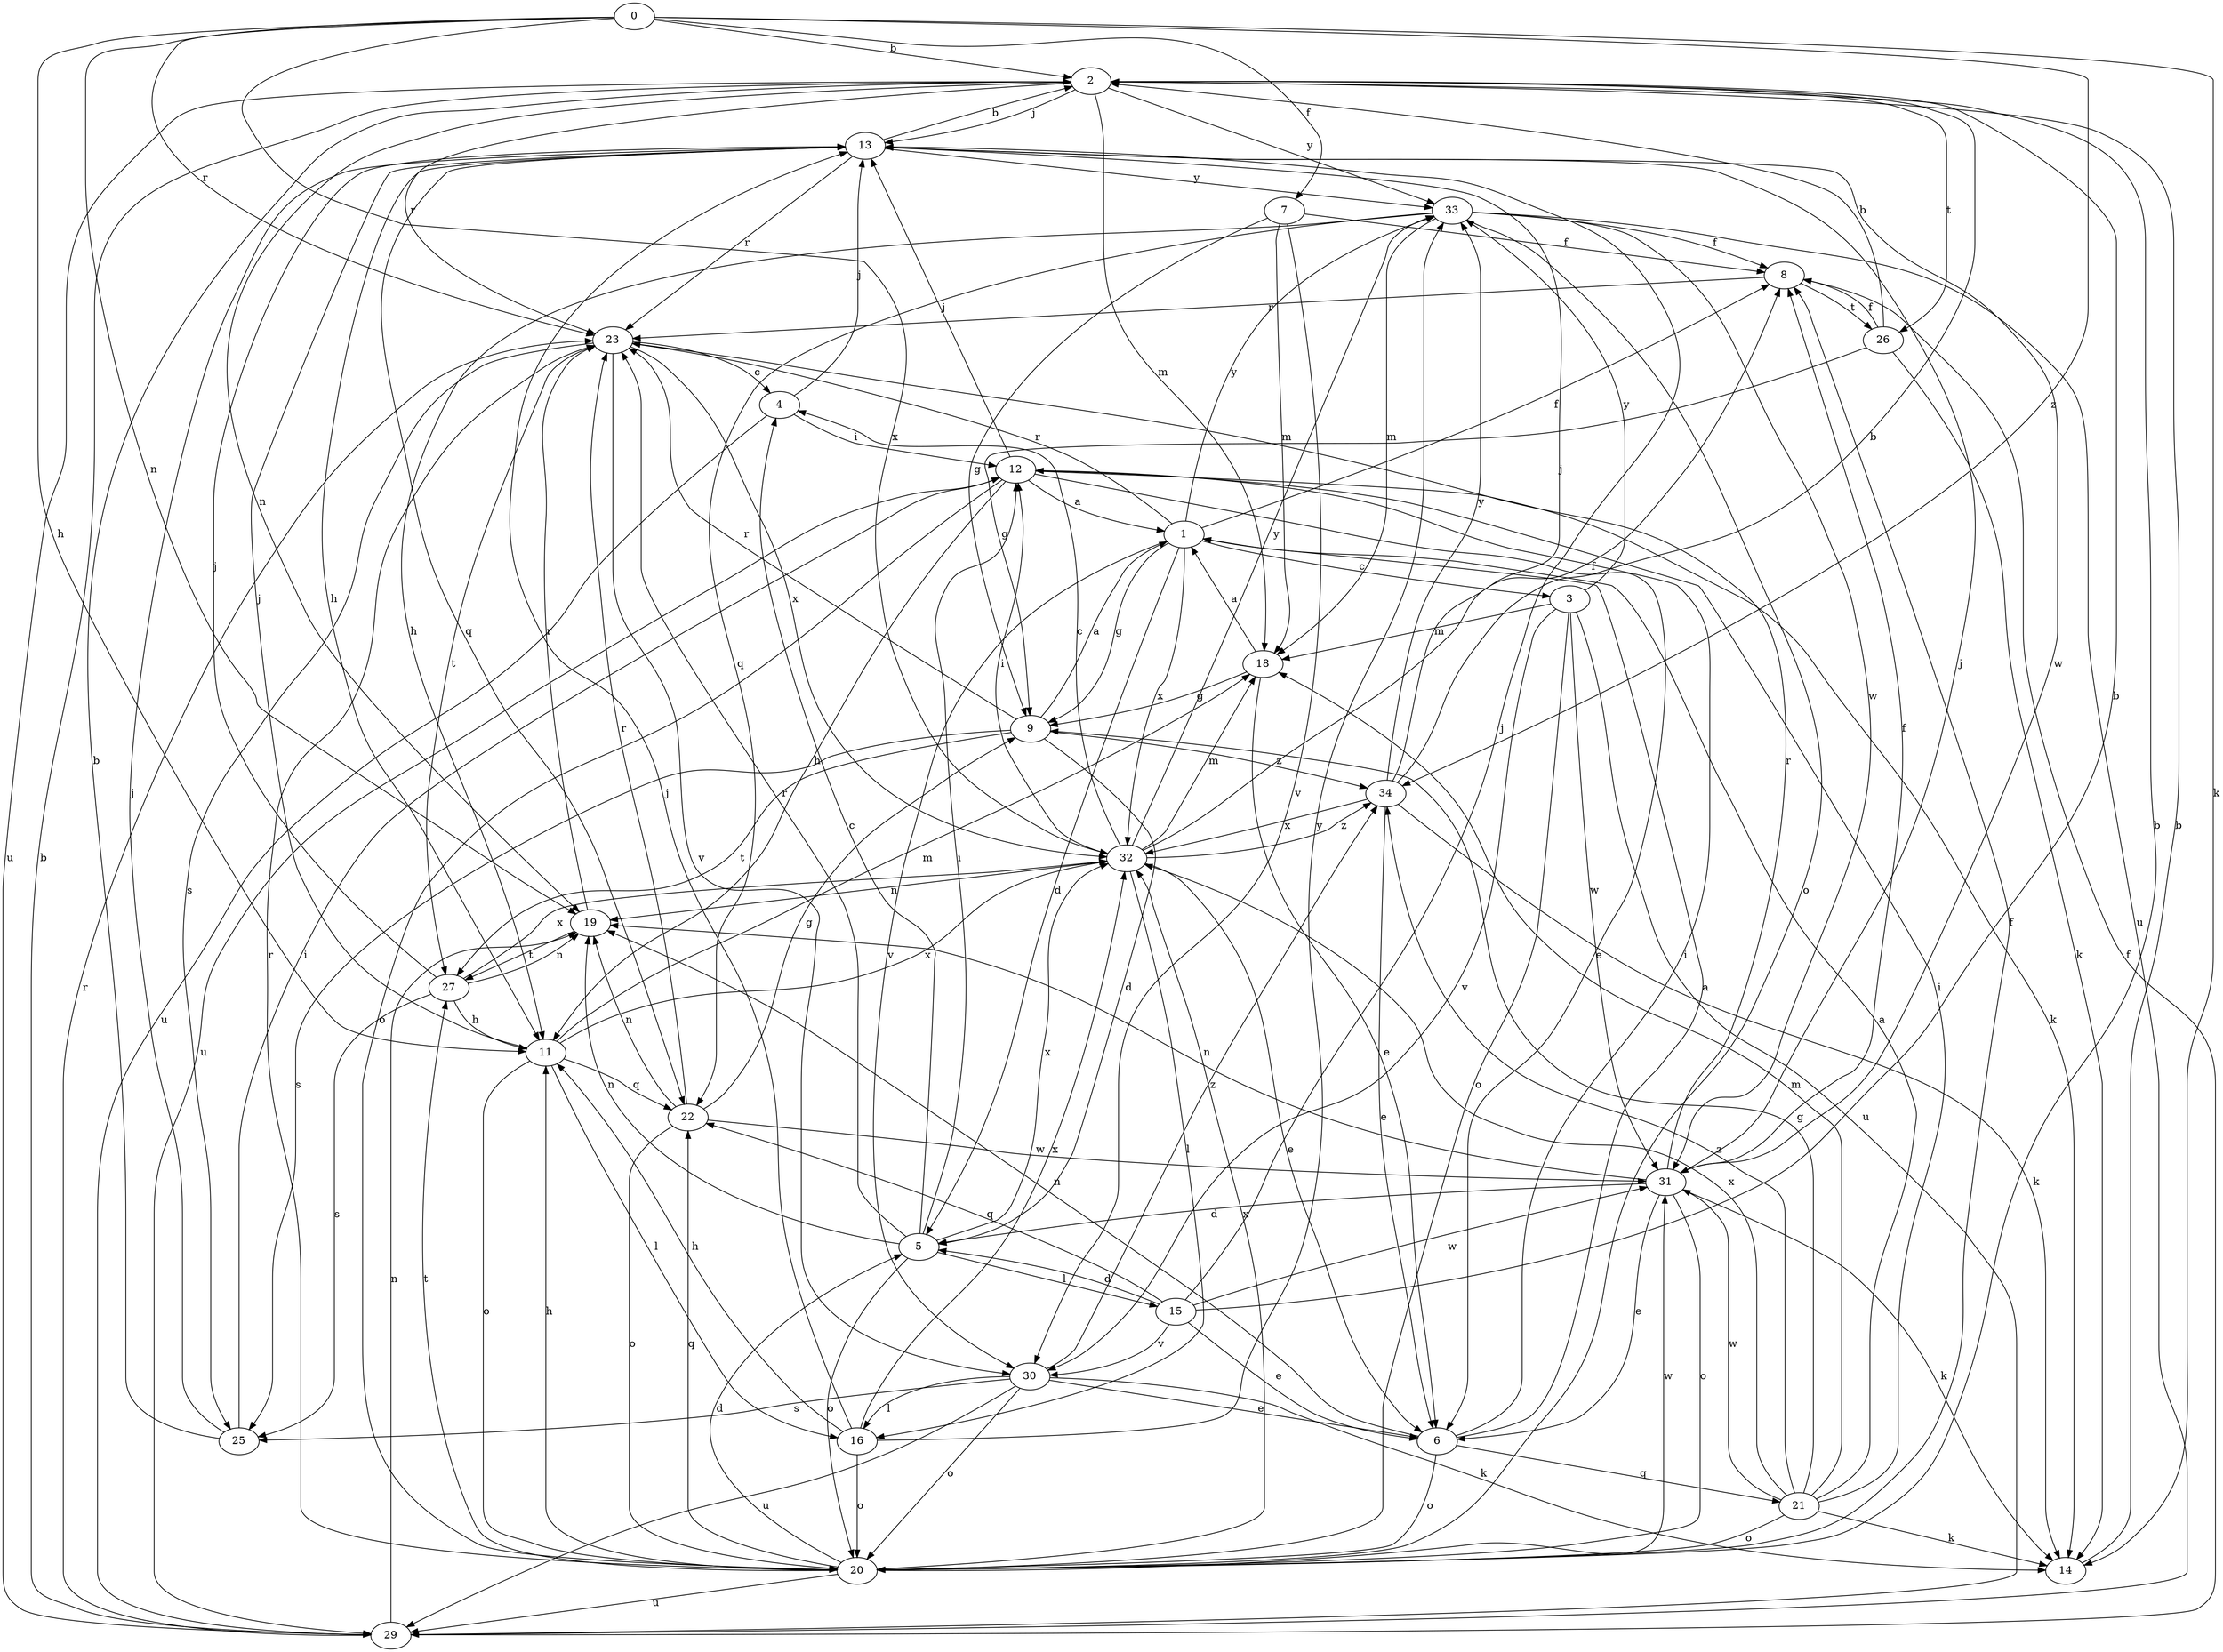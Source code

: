 strict digraph  {
0;
1;
2;
3;
4;
5;
6;
7;
8;
9;
11;
12;
13;
14;
15;
16;
18;
19;
20;
21;
22;
23;
25;
26;
27;
29;
30;
31;
32;
33;
34;
0 -> 2  [label=b];
0 -> 7  [label=f];
0 -> 11  [label=h];
0 -> 14  [label=k];
0 -> 19  [label=n];
0 -> 23  [label=r];
0 -> 32  [label=x];
0 -> 34  [label=z];
1 -> 3  [label=c];
1 -> 5  [label=d];
1 -> 8  [label=f];
1 -> 9  [label=g];
1 -> 23  [label=r];
1 -> 30  [label=v];
1 -> 32  [label=x];
1 -> 33  [label=y];
2 -> 13  [label=j];
2 -> 18  [label=m];
2 -> 19  [label=n];
2 -> 23  [label=r];
2 -> 26  [label=t];
2 -> 29  [label=u];
2 -> 33  [label=y];
3 -> 18  [label=m];
3 -> 20  [label=o];
3 -> 29  [label=u];
3 -> 30  [label=v];
3 -> 31  [label=w];
3 -> 33  [label=y];
4 -> 12  [label=i];
4 -> 13  [label=j];
4 -> 29  [label=u];
5 -> 4  [label=c];
5 -> 12  [label=i];
5 -> 15  [label=l];
5 -> 19  [label=n];
5 -> 20  [label=o];
5 -> 23  [label=r];
5 -> 32  [label=x];
6 -> 1  [label=a];
6 -> 12  [label=i];
6 -> 19  [label=n];
6 -> 20  [label=o];
6 -> 21  [label=q];
7 -> 8  [label=f];
7 -> 9  [label=g];
7 -> 18  [label=m];
7 -> 30  [label=v];
8 -> 23  [label=r];
8 -> 26  [label=t];
9 -> 1  [label=a];
9 -> 5  [label=d];
9 -> 23  [label=r];
9 -> 25  [label=s];
9 -> 27  [label=t];
9 -> 34  [label=z];
11 -> 13  [label=j];
11 -> 16  [label=l];
11 -> 18  [label=m];
11 -> 20  [label=o];
11 -> 22  [label=q];
11 -> 32  [label=x];
12 -> 1  [label=a];
12 -> 6  [label=e];
12 -> 11  [label=h];
12 -> 13  [label=j];
12 -> 14  [label=k];
12 -> 20  [label=o];
12 -> 29  [label=u];
13 -> 2  [label=b];
13 -> 11  [label=h];
13 -> 22  [label=q];
13 -> 23  [label=r];
13 -> 31  [label=w];
13 -> 33  [label=y];
14 -> 2  [label=b];
15 -> 2  [label=b];
15 -> 5  [label=d];
15 -> 6  [label=e];
15 -> 13  [label=j];
15 -> 22  [label=q];
15 -> 30  [label=v];
15 -> 31  [label=w];
16 -> 11  [label=h];
16 -> 13  [label=j];
16 -> 20  [label=o];
16 -> 32  [label=x];
16 -> 33  [label=y];
18 -> 1  [label=a];
18 -> 6  [label=e];
18 -> 9  [label=g];
19 -> 23  [label=r];
19 -> 27  [label=t];
20 -> 2  [label=b];
20 -> 5  [label=d];
20 -> 8  [label=f];
20 -> 11  [label=h];
20 -> 22  [label=q];
20 -> 23  [label=r];
20 -> 27  [label=t];
20 -> 29  [label=u];
20 -> 31  [label=w];
20 -> 32  [label=x];
21 -> 1  [label=a];
21 -> 9  [label=g];
21 -> 12  [label=i];
21 -> 14  [label=k];
21 -> 18  [label=m];
21 -> 20  [label=o];
21 -> 31  [label=w];
21 -> 32  [label=x];
21 -> 34  [label=z];
22 -> 9  [label=g];
22 -> 19  [label=n];
22 -> 20  [label=o];
22 -> 23  [label=r];
22 -> 31  [label=w];
23 -> 4  [label=c];
23 -> 25  [label=s];
23 -> 27  [label=t];
23 -> 30  [label=v];
23 -> 32  [label=x];
25 -> 2  [label=b];
25 -> 12  [label=i];
25 -> 13  [label=j];
26 -> 2  [label=b];
26 -> 8  [label=f];
26 -> 9  [label=g];
26 -> 14  [label=k];
27 -> 11  [label=h];
27 -> 13  [label=j];
27 -> 19  [label=n];
27 -> 25  [label=s];
27 -> 32  [label=x];
29 -> 2  [label=b];
29 -> 8  [label=f];
29 -> 19  [label=n];
29 -> 23  [label=r];
30 -> 6  [label=e];
30 -> 14  [label=k];
30 -> 16  [label=l];
30 -> 20  [label=o];
30 -> 25  [label=s];
30 -> 29  [label=u];
30 -> 34  [label=z];
31 -> 5  [label=d];
31 -> 6  [label=e];
31 -> 8  [label=f];
31 -> 13  [label=j];
31 -> 14  [label=k];
31 -> 19  [label=n];
31 -> 20  [label=o];
31 -> 23  [label=r];
32 -> 4  [label=c];
32 -> 6  [label=e];
32 -> 8  [label=f];
32 -> 12  [label=i];
32 -> 16  [label=l];
32 -> 18  [label=m];
32 -> 19  [label=n];
32 -> 33  [label=y];
32 -> 34  [label=z];
33 -> 8  [label=f];
33 -> 11  [label=h];
33 -> 18  [label=m];
33 -> 20  [label=o];
33 -> 22  [label=q];
33 -> 29  [label=u];
33 -> 31  [label=w];
34 -> 2  [label=b];
34 -> 6  [label=e];
34 -> 13  [label=j];
34 -> 14  [label=k];
34 -> 32  [label=x];
34 -> 33  [label=y];
}
